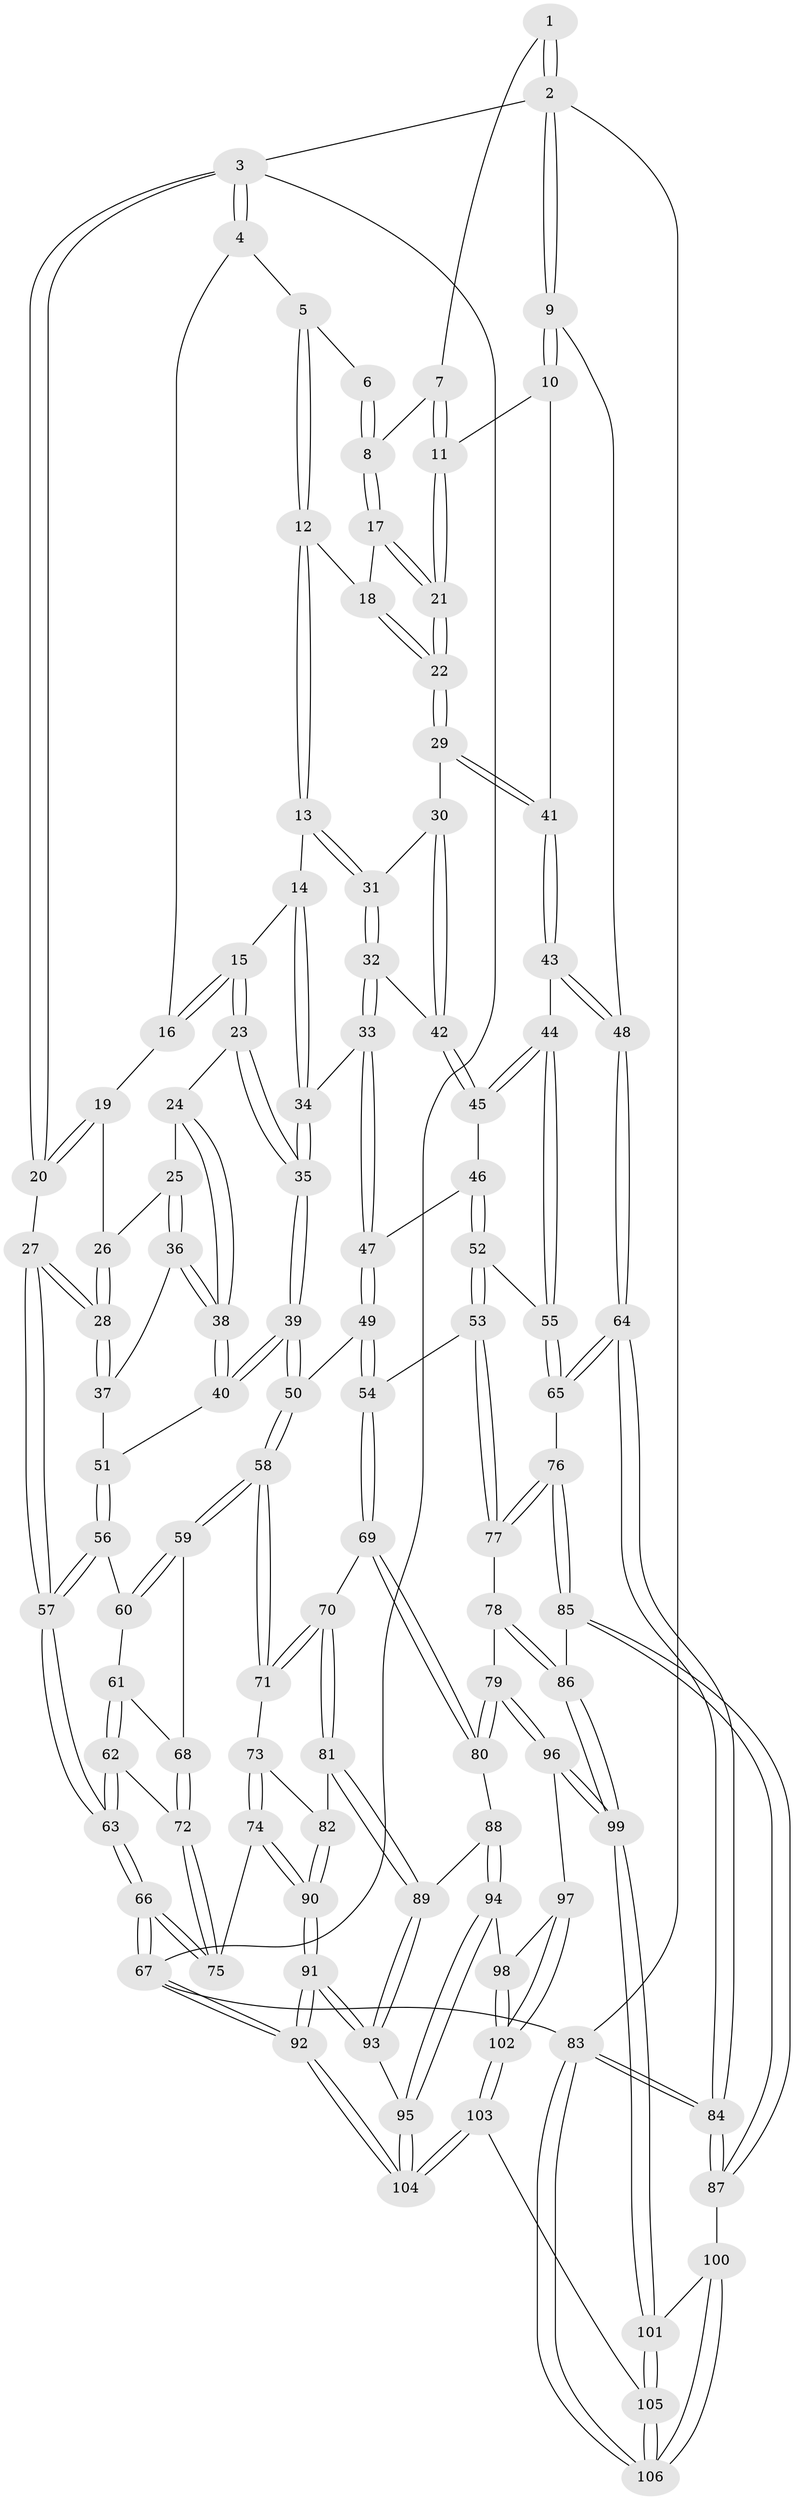 // coarse degree distribution, {4: 0.2903225806451613, 3: 0.25806451612903225, 5: 0.16129032258064516, 2: 0.0967741935483871, 6: 0.0967741935483871, 11: 0.03225806451612903, 9: 0.06451612903225806}
// Generated by graph-tools (version 1.1) at 2025/05/03/04/25 22:05:58]
// undirected, 106 vertices, 262 edges
graph export_dot {
graph [start="1"]
  node [color=gray90,style=filled];
  1 [pos="+0.9909726857402648+0"];
  2 [pos="+1+0"];
  3 [pos="+0+0"];
  4 [pos="+0.16793170106700164+0"];
  5 [pos="+0.4670068146191079+0"];
  6 [pos="+0.6276717984178583+0"];
  7 [pos="+0.8676231561214469+0"];
  8 [pos="+0.7656356605263335+0.08373393953071882"];
  9 [pos="+1+0.16170551276314576"];
  10 [pos="+1+0.16043918514532235"];
  11 [pos="+0.9207856417999335+0.12226164503503327"];
  12 [pos="+0.4866472958479314+0.016623085193950934"];
  13 [pos="+0.4853735737491197+0.022314726510747902"];
  14 [pos="+0.3255932950057912+0.14619045766013533"];
  15 [pos="+0.2540599962554016+0.1822202653177284"];
  16 [pos="+0.17729377187047754+0.05788194528090749"];
  17 [pos="+0.7640222896237981+0.0866882001626736"];
  18 [pos="+0.5695779906014053+0.048104226865262285"];
  19 [pos="+0.0891771051822417+0.13513609301732027"];
  20 [pos="+0+0"];
  21 [pos="+0.7855144205735138+0.23140850300897894"];
  22 [pos="+0.7840775875381322+0.23572467875564068"];
  23 [pos="+0.24320174491300997+0.20742734084804978"];
  24 [pos="+0.23576800976142745+0.21233575091351992"];
  25 [pos="+0.11668197108983061+0.22345301877026508"];
  26 [pos="+0.08900640253824339+0.14014104563746932"];
  27 [pos="+0+0.28347665824459095"];
  28 [pos="+0+0.28368795048202083"];
  29 [pos="+0.7832169004502403+0.24104115326679185"];
  30 [pos="+0.7369337335504321+0.24759522978054924"];
  31 [pos="+0.5147130899598588+0.15502464799891516"];
  32 [pos="+0.49683763855601953+0.26765810164947007"];
  33 [pos="+0.45273641917459717+0.3252352648510538"];
  34 [pos="+0.42449639962109526+0.33037855935871724"];
  35 [pos="+0.37203687439031446+0.348454059493145"];
  36 [pos="+0.06983609823258338+0.27098823750603884"];
  37 [pos="+0+0.29964651074290105"];
  38 [pos="+0.1869255011002117+0.39821484300827636"];
  39 [pos="+0.2686302696800804+0.4806336440893479"];
  40 [pos="+0.19385250677750565+0.4260519622989541"];
  41 [pos="+0.8130900031928674+0.28751888421883876"];
  42 [pos="+0.6278786557210857+0.3227566249837013"];
  43 [pos="+0.8297923349294861+0.3381774266135893"];
  44 [pos="+0.7046118111015428+0.4794464394779582"];
  45 [pos="+0.6301212284806719+0.355925554281477"];
  46 [pos="+0.5236348663311821+0.42876241393298736"];
  47 [pos="+0.5094188759383868+0.42192263186559187"];
  48 [pos="+1+0.5031189927031909"];
  49 [pos="+0.43145448948770654+0.5219652999775589"];
  50 [pos="+0.2738760334012031+0.5029646498868771"];
  51 [pos="+0.10477826422175347+0.442038378948744"];
  52 [pos="+0.6454969775788182+0.5471810220448639"];
  53 [pos="+0.6440657508696843+0.550240383154333"];
  54 [pos="+0.5259598509970022+0.6286953158194682"];
  55 [pos="+0.6936771107559414+0.5122987166957299"];
  56 [pos="+0.042633263477296506+0.506744661319915"];
  57 [pos="+0+0.4771163139417555"];
  58 [pos="+0.264525680428737+0.543164850122657"];
  59 [pos="+0.16214826923232323+0.5910265341526443"];
  60 [pos="+0.04781903721002732+0.5178963475123153"];
  61 [pos="+0.04281521854063741+0.6015621284105162"];
  62 [pos="+0+0.6695907845342175"];
  63 [pos="+0+0.7809792183572646"];
  64 [pos="+1+0.6041106677647022"];
  65 [pos="+0.9072193214970231+0.6031219421542315"];
  66 [pos="+0+0.9539314194478846"];
  67 [pos="+0+1"];
  68 [pos="+0.14207570629258096+0.6123139871928249"];
  69 [pos="+0.49637739835675454+0.6905711681962162"];
  70 [pos="+0.454521828468273+0.6918194442817704"];
  71 [pos="+0.29325011235549164+0.6236500263423226"];
  72 [pos="+0.12150784333451035+0.6731349894104938"];
  73 [pos="+0.2803899282569562+0.6618123966448582"];
  74 [pos="+0.18195332633227046+0.7532164661912719"];
  75 [pos="+0.13856994824516858+0.7261811785399459"];
  76 [pos="+0.7321116104784836+0.7220585753224682"];
  77 [pos="+0.7168985504386945+0.706588631220194"];
  78 [pos="+0.5760863142674713+0.7385960797980382"];
  79 [pos="+0.5229220212782731+0.7423492090894367"];
  80 [pos="+0.5151539940155885+0.7310845571414085"];
  81 [pos="+0.36122353094796006+0.7838521061132553"];
  82 [pos="+0.315345188785599+0.7697323485579991"];
  83 [pos="+1+1"];
  84 [pos="+1+0.8735243063236008"];
  85 [pos="+0.7413113304263229+0.778030179055148"];
  86 [pos="+0.7203913258472349+0.798597558168895"];
  87 [pos="+0.9047439469419336+0.847337734314363"];
  88 [pos="+0.41551757156630786+0.8213999935213098"];
  89 [pos="+0.36563281707423684+0.798018820430795"];
  90 [pos="+0.20614207409792548+0.8700887155072458"];
  91 [pos="+0.1989012335695374+0.9156818651025108"];
  92 [pos="+0.09169242938386606+1"];
  93 [pos="+0.35800832833847335+0.8340664504241139"];
  94 [pos="+0.4355634398430169+0.8858583164208618"];
  95 [pos="+0.3999001269354184+0.9014225846064858"];
  96 [pos="+0.5501527498504732+0.8452615542917116"];
  97 [pos="+0.5316914428589613+0.8602199055285724"];
  98 [pos="+0.46014337576492303+0.885848862428414"];
  99 [pos="+0.6462834286755501+0.8900411646812506"];
  100 [pos="+0.7546746321292865+0.9360220670259914"];
  101 [pos="+0.6601459485215466+0.9288864023073949"];
  102 [pos="+0.4794746569724899+1"];
  103 [pos="+0.4768968983388793+1"];
  104 [pos="+0.13517680728610593+1"];
  105 [pos="+0.6006742395925287+1"];
  106 [pos="+1+1"];
  1 -- 2;
  1 -- 2;
  1 -- 7;
  2 -- 3;
  2 -- 9;
  2 -- 9;
  2 -- 83;
  3 -- 4;
  3 -- 4;
  3 -- 20;
  3 -- 20;
  3 -- 67;
  4 -- 5;
  4 -- 16;
  5 -- 6;
  5 -- 12;
  5 -- 12;
  6 -- 8;
  6 -- 8;
  7 -- 8;
  7 -- 11;
  7 -- 11;
  8 -- 17;
  8 -- 17;
  9 -- 10;
  9 -- 10;
  9 -- 48;
  10 -- 11;
  10 -- 41;
  11 -- 21;
  11 -- 21;
  12 -- 13;
  12 -- 13;
  12 -- 18;
  13 -- 14;
  13 -- 31;
  13 -- 31;
  14 -- 15;
  14 -- 34;
  14 -- 34;
  15 -- 16;
  15 -- 16;
  15 -- 23;
  15 -- 23;
  16 -- 19;
  17 -- 18;
  17 -- 21;
  17 -- 21;
  18 -- 22;
  18 -- 22;
  19 -- 20;
  19 -- 20;
  19 -- 26;
  20 -- 27;
  21 -- 22;
  21 -- 22;
  22 -- 29;
  22 -- 29;
  23 -- 24;
  23 -- 35;
  23 -- 35;
  24 -- 25;
  24 -- 38;
  24 -- 38;
  25 -- 26;
  25 -- 36;
  25 -- 36;
  26 -- 28;
  26 -- 28;
  27 -- 28;
  27 -- 28;
  27 -- 57;
  27 -- 57;
  28 -- 37;
  28 -- 37;
  29 -- 30;
  29 -- 41;
  29 -- 41;
  30 -- 31;
  30 -- 42;
  30 -- 42;
  31 -- 32;
  31 -- 32;
  32 -- 33;
  32 -- 33;
  32 -- 42;
  33 -- 34;
  33 -- 47;
  33 -- 47;
  34 -- 35;
  34 -- 35;
  35 -- 39;
  35 -- 39;
  36 -- 37;
  36 -- 38;
  36 -- 38;
  37 -- 51;
  38 -- 40;
  38 -- 40;
  39 -- 40;
  39 -- 40;
  39 -- 50;
  39 -- 50;
  40 -- 51;
  41 -- 43;
  41 -- 43;
  42 -- 45;
  42 -- 45;
  43 -- 44;
  43 -- 48;
  43 -- 48;
  44 -- 45;
  44 -- 45;
  44 -- 55;
  44 -- 55;
  45 -- 46;
  46 -- 47;
  46 -- 52;
  46 -- 52;
  47 -- 49;
  47 -- 49;
  48 -- 64;
  48 -- 64;
  49 -- 50;
  49 -- 54;
  49 -- 54;
  50 -- 58;
  50 -- 58;
  51 -- 56;
  51 -- 56;
  52 -- 53;
  52 -- 53;
  52 -- 55;
  53 -- 54;
  53 -- 77;
  53 -- 77;
  54 -- 69;
  54 -- 69;
  55 -- 65;
  55 -- 65;
  56 -- 57;
  56 -- 57;
  56 -- 60;
  57 -- 63;
  57 -- 63;
  58 -- 59;
  58 -- 59;
  58 -- 71;
  58 -- 71;
  59 -- 60;
  59 -- 60;
  59 -- 68;
  60 -- 61;
  61 -- 62;
  61 -- 62;
  61 -- 68;
  62 -- 63;
  62 -- 63;
  62 -- 72;
  63 -- 66;
  63 -- 66;
  64 -- 65;
  64 -- 65;
  64 -- 84;
  64 -- 84;
  65 -- 76;
  66 -- 67;
  66 -- 67;
  66 -- 75;
  66 -- 75;
  67 -- 92;
  67 -- 92;
  67 -- 83;
  68 -- 72;
  68 -- 72;
  69 -- 70;
  69 -- 80;
  69 -- 80;
  70 -- 71;
  70 -- 71;
  70 -- 81;
  70 -- 81;
  71 -- 73;
  72 -- 75;
  72 -- 75;
  73 -- 74;
  73 -- 74;
  73 -- 82;
  74 -- 75;
  74 -- 90;
  74 -- 90;
  76 -- 77;
  76 -- 77;
  76 -- 85;
  76 -- 85;
  77 -- 78;
  78 -- 79;
  78 -- 86;
  78 -- 86;
  79 -- 80;
  79 -- 80;
  79 -- 96;
  79 -- 96;
  80 -- 88;
  81 -- 82;
  81 -- 89;
  81 -- 89;
  82 -- 90;
  82 -- 90;
  83 -- 84;
  83 -- 84;
  83 -- 106;
  83 -- 106;
  84 -- 87;
  84 -- 87;
  85 -- 86;
  85 -- 87;
  85 -- 87;
  86 -- 99;
  86 -- 99;
  87 -- 100;
  88 -- 89;
  88 -- 94;
  88 -- 94;
  89 -- 93;
  89 -- 93;
  90 -- 91;
  90 -- 91;
  91 -- 92;
  91 -- 92;
  91 -- 93;
  91 -- 93;
  92 -- 104;
  92 -- 104;
  93 -- 95;
  94 -- 95;
  94 -- 95;
  94 -- 98;
  95 -- 104;
  95 -- 104;
  96 -- 97;
  96 -- 99;
  96 -- 99;
  97 -- 98;
  97 -- 102;
  97 -- 102;
  98 -- 102;
  98 -- 102;
  99 -- 101;
  99 -- 101;
  100 -- 101;
  100 -- 106;
  100 -- 106;
  101 -- 105;
  101 -- 105;
  102 -- 103;
  102 -- 103;
  103 -- 104;
  103 -- 104;
  103 -- 105;
  105 -- 106;
  105 -- 106;
}
